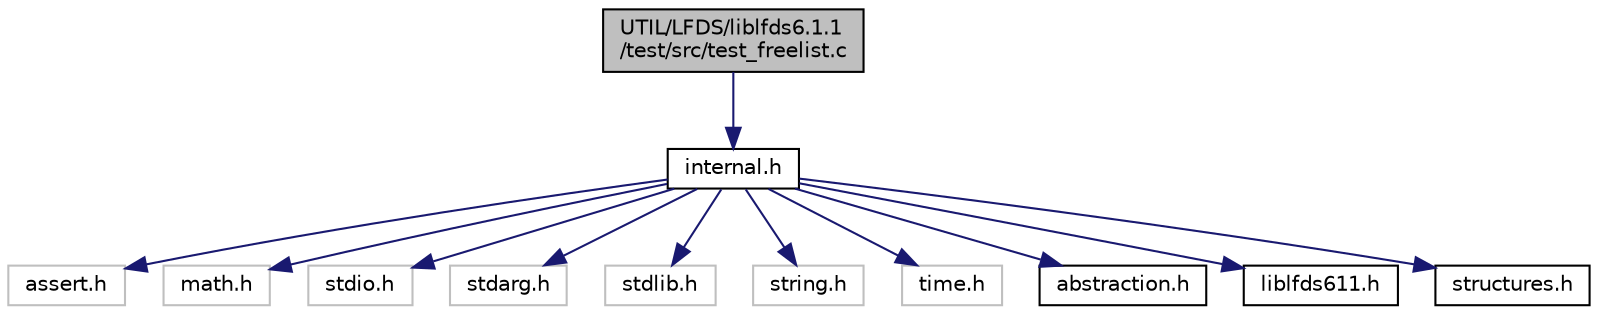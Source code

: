 digraph "UTIL/LFDS/liblfds6.1.1/test/src/test_freelist.c"
{
 // LATEX_PDF_SIZE
  edge [fontname="Helvetica",fontsize="10",labelfontname="Helvetica",labelfontsize="10"];
  node [fontname="Helvetica",fontsize="10",shape=record];
  Node1 [label="UTIL/LFDS/liblfds6.1.1\l/test/src/test_freelist.c",height=0.2,width=0.4,color="black", fillcolor="grey75", style="filled", fontcolor="black",tooltip=" "];
  Node1 -> Node2 [color="midnightblue",fontsize="10",style="solid",fontname="Helvetica"];
  Node2 [label="internal.h",height=0.2,width=0.4,color="black", fillcolor="white", style="filled",URL="$liblfds6_81_81_2test_2src_2internal_8h.html",tooltip=" "];
  Node2 -> Node3 [color="midnightblue",fontsize="10",style="solid",fontname="Helvetica"];
  Node3 [label="assert.h",height=0.2,width=0.4,color="grey75", fillcolor="white", style="filled",tooltip=" "];
  Node2 -> Node4 [color="midnightblue",fontsize="10",style="solid",fontname="Helvetica"];
  Node4 [label="math.h",height=0.2,width=0.4,color="grey75", fillcolor="white", style="filled",tooltip=" "];
  Node2 -> Node5 [color="midnightblue",fontsize="10",style="solid",fontname="Helvetica"];
  Node5 [label="stdio.h",height=0.2,width=0.4,color="grey75", fillcolor="white", style="filled",tooltip=" "];
  Node2 -> Node6 [color="midnightblue",fontsize="10",style="solid",fontname="Helvetica"];
  Node6 [label="stdarg.h",height=0.2,width=0.4,color="grey75", fillcolor="white", style="filled",tooltip=" "];
  Node2 -> Node7 [color="midnightblue",fontsize="10",style="solid",fontname="Helvetica"];
  Node7 [label="stdlib.h",height=0.2,width=0.4,color="grey75", fillcolor="white", style="filled",tooltip=" "];
  Node2 -> Node8 [color="midnightblue",fontsize="10",style="solid",fontname="Helvetica"];
  Node8 [label="string.h",height=0.2,width=0.4,color="grey75", fillcolor="white", style="filled",tooltip=" "];
  Node2 -> Node9 [color="midnightblue",fontsize="10",style="solid",fontname="Helvetica"];
  Node9 [label="time.h",height=0.2,width=0.4,color="grey75", fillcolor="white", style="filled",tooltip=" "];
  Node2 -> Node10 [color="midnightblue",fontsize="10",style="solid",fontname="Helvetica"];
  Node10 [label="abstraction.h",height=0.2,width=0.4,color="black", fillcolor="white", style="filled",URL="$abstraction_8h.html",tooltip=" "];
  Node2 -> Node11 [color="midnightblue",fontsize="10",style="solid",fontname="Helvetica"];
  Node11 [label="liblfds611.h",height=0.2,width=0.4,color="black", fillcolor="white", style="filled",URL="$liblfds611_8h.html",tooltip=" "];
  Node2 -> Node12 [color="midnightblue",fontsize="10",style="solid",fontname="Helvetica"];
  Node12 [label="structures.h",height=0.2,width=0.4,color="black", fillcolor="white", style="filled",URL="$LFDS_2liblfds6_81_81_2test_2src_2structures_8h.html",tooltip=" "];
}
